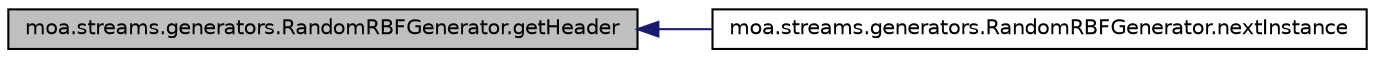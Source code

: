 digraph G
{
  edge [fontname="Helvetica",fontsize="10",labelfontname="Helvetica",labelfontsize="10"];
  node [fontname="Helvetica",fontsize="10",shape=record];
  rankdir=LR;
  Node1 [label="moa.streams.generators.RandomRBFGenerator.getHeader",height=0.2,width=0.4,color="black", fillcolor="grey75", style="filled" fontcolor="black"];
  Node1 -> Node2 [dir=back,color="midnightblue",fontsize="10",style="solid",fontname="Helvetica"];
  Node2 [label="moa.streams.generators.RandomRBFGenerator.nextInstance",height=0.2,width=0.4,color="black", fillcolor="white", style="filled",URL="$classmoa_1_1streams_1_1generators_1_1RandomRBFGenerator.html#ac2042ccde139022726535ed67dc7f106",tooltip="Gets the next instance from this stream."];
}
